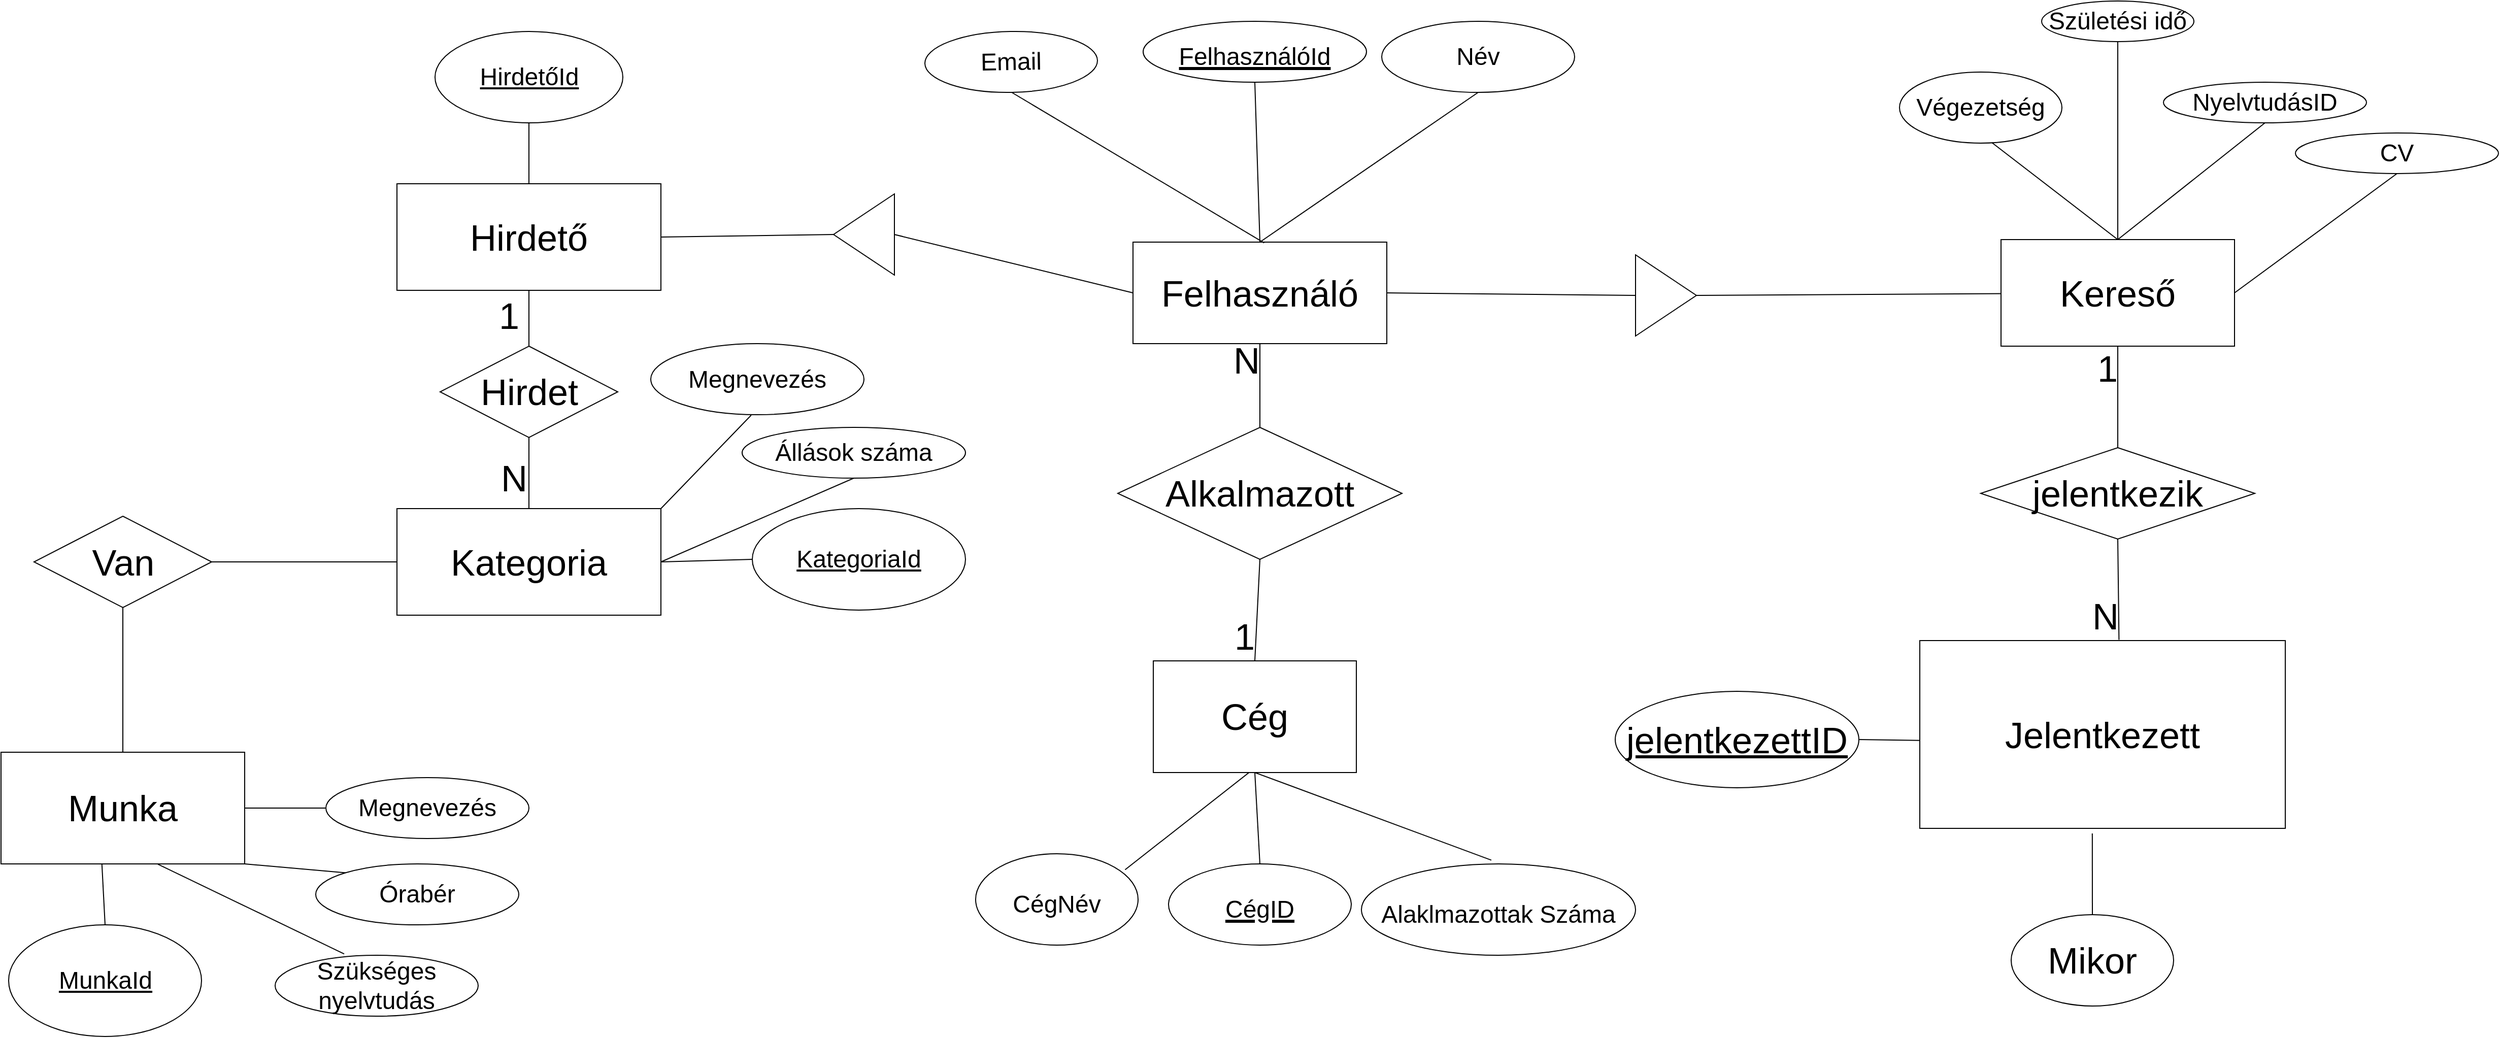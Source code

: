 <mxfile version="21.0.2" type="device"><diagram id="R2lEEEUBdFMjLlhIrx00" name="Page-1"><mxGraphModel dx="2314" dy="764" grid="1" gridSize="10" guides="1" tooltips="1" connect="1" arrows="1" fold="1" page="1" pageScale="1" pageWidth="1654" pageHeight="1169" math="0" shadow="0" extFonts="Permanent Marker^https://fonts.googleapis.com/css?family=Permanent+Marker"><root><mxCell id="0"/><mxCell id="1" parent="0"/><mxCell id="dJzDi09cMe0hp22p39DN-1" value="&lt;font style=&quot;font-size: 36px;&quot;&gt;Felhasználó&lt;/font&gt;" style="rounded=0;whiteSpace=wrap;html=1;" parent="1" vertex="1"><mxGeometry x="1335" y="277.5" width="250" height="100" as="geometry"/></mxCell><mxCell id="dJzDi09cMe0hp22p39DN-2" value="&lt;font style=&quot;font-size: 36px;&quot;&gt;Cég&lt;/font&gt;" style="rounded=0;whiteSpace=wrap;html=1;" parent="1" vertex="1"><mxGeometry x="1355" y="690" width="200" height="110" as="geometry"/></mxCell><mxCell id="dJzDi09cMe0hp22p39DN-3" value="&lt;font style=&quot;font-size: 36px;&quot;&gt;Munka&lt;/font&gt;" style="rounded=0;whiteSpace=wrap;html=1;" parent="1" vertex="1"><mxGeometry x="220" y="780" width="240" height="110" as="geometry"/></mxCell><mxCell id="dJzDi09cMe0hp22p39DN-4" value="&lt;font style=&quot;font-size: 36px;&quot;&gt;Hirdető&lt;/font&gt;" style="rounded=0;whiteSpace=wrap;html=1;" parent="1" vertex="1"><mxGeometry x="610" y="220" width="260" height="105" as="geometry"/></mxCell><mxCell id="dJzDi09cMe0hp22p39DN-5" value="&lt;font style=&quot;font-size: 36px;&quot;&gt;Kereső&lt;/font&gt;" style="rounded=0;whiteSpace=wrap;html=1;" parent="1" vertex="1"><mxGeometry x="2190" y="275" width="230" height="105" as="geometry"/></mxCell><mxCell id="dJzDi09cMe0hp22p39DN-8" value="Alkalmazott" style="shape=rhombus;perimeter=rhombusPerimeter;whiteSpace=wrap;html=1;align=center;fontSize=36;" parent="1" vertex="1"><mxGeometry x="1320" y="460" width="280" height="130" as="geometry"/></mxCell><mxCell id="dJzDi09cMe0hp22p39DN-10" value="&lt;font style=&quot;font-size: 24px;&quot;&gt;CégID&lt;/font&gt;" style="ellipse;whiteSpace=wrap;html=1;align=center;fontStyle=4;fontSize=36;" parent="1" vertex="1"><mxGeometry x="1370" y="890" width="180" height="80" as="geometry"/></mxCell><mxCell id="dJzDi09cMe0hp22p39DN-12" value="&lt;font style=&quot;font-size: 24px;&quot;&gt;CégNév&lt;/font&gt;" style="ellipse;whiteSpace=wrap;html=1;align=center;fontSize=36;" parent="1" vertex="1"><mxGeometry x="1180" y="880" width="160" height="90" as="geometry"/></mxCell><mxCell id="dJzDi09cMe0hp22p39DN-14" value="&lt;font style=&quot;font-size: 24px;&quot;&gt;Alaklmazottak Száma&lt;/font&gt;" style="ellipse;whiteSpace=wrap;html=1;align=center;fontSize=36;" parent="1" vertex="1"><mxGeometry x="1560" y="890" width="270" height="90" as="geometry"/></mxCell><mxCell id="dJzDi09cMe0hp22p39DN-15" value="" style="endArrow=none;html=1;rounded=0;fontSize=36;exitX=0.5;exitY=1;exitDx=0;exitDy=0;entryX=0.5;entryY=0;entryDx=0;entryDy=0;" parent="1" source="dJzDi09cMe0hp22p39DN-2" target="dJzDi09cMe0hp22p39DN-10" edge="1"><mxGeometry width="50" height="50" relative="1" as="geometry"><mxPoint x="1560" y="600" as="sourcePoint"/><mxPoint x="1610" y="550" as="targetPoint"/></mxGeometry></mxCell><mxCell id="dJzDi09cMe0hp22p39DN-16" value="" style="endArrow=none;html=1;rounded=0;fontSize=36;exitX=0.472;exitY=0.999;exitDx=0;exitDy=0;entryX=0.92;entryY=0.175;entryDx=0;entryDy=0;exitPerimeter=0;entryPerimeter=0;" parent="1" source="dJzDi09cMe0hp22p39DN-2" target="dJzDi09cMe0hp22p39DN-12" edge="1"><mxGeometry width="50" height="50" relative="1" as="geometry"><mxPoint x="1470" y="820" as="sourcePoint"/><mxPoint x="1470" y="900" as="targetPoint"/></mxGeometry></mxCell><mxCell id="dJzDi09cMe0hp22p39DN-17" value="" style="endArrow=none;html=1;rounded=0;fontSize=36;entryX=0.5;entryY=1;entryDx=0;entryDy=0;exitX=0.474;exitY=-0.041;exitDx=0;exitDy=0;exitPerimeter=0;" parent="1" source="dJzDi09cMe0hp22p39DN-14" target="dJzDi09cMe0hp22p39DN-2" edge="1"><mxGeometry width="50" height="50" relative="1" as="geometry"><mxPoint x="1560" y="960" as="sourcePoint"/><mxPoint x="1610" y="910" as="targetPoint"/></mxGeometry></mxCell><mxCell id="dJzDi09cMe0hp22p39DN-22" value="" style="endArrow=none;html=1;rounded=0;fontSize=36;exitX=0.5;exitY=1;exitDx=0;exitDy=0;entryX=0.5;entryY=0;entryDx=0;entryDy=0;" parent="1" source="dJzDi09cMe0hp22p39DN-8" target="dJzDi09cMe0hp22p39DN-2" edge="1"><mxGeometry relative="1" as="geometry"><mxPoint x="1470" y="300" as="sourcePoint"/><mxPoint x="1630" y="300" as="targetPoint"/></mxGeometry></mxCell><mxCell id="dJzDi09cMe0hp22p39DN-23" value="1" style="resizable=0;html=1;align=right;verticalAlign=bottom;fontSize=36;" parent="dJzDi09cMe0hp22p39DN-22" connectable="0" vertex="1"><mxGeometry x="1" relative="1" as="geometry"><mxPoint as="offset"/></mxGeometry></mxCell><mxCell id="dJzDi09cMe0hp22p39DN-24" value="" style="endArrow=none;html=1;rounded=0;fontSize=36;entryX=0.5;entryY=1;entryDx=0;entryDy=0;exitX=0.5;exitY=0;exitDx=0;exitDy=0;" parent="1" source="dJzDi09cMe0hp22p39DN-8" target="dJzDi09cMe0hp22p39DN-1" edge="1"><mxGeometry relative="1" as="geometry"><mxPoint x="1470" y="550" as="sourcePoint"/><mxPoint x="1630" y="550" as="targetPoint"/></mxGeometry></mxCell><mxCell id="dJzDi09cMe0hp22p39DN-25" value="N" style="resizable=0;html=1;align=right;verticalAlign=bottom;fontSize=36;" parent="dJzDi09cMe0hp22p39DN-24" connectable="0" vertex="1"><mxGeometry x="1" relative="1" as="geometry"><mxPoint y="40" as="offset"/></mxGeometry></mxCell><mxCell id="dJzDi09cMe0hp22p39DN-26" value="" style="triangle;whiteSpace=wrap;html=1;fontSize=36;" parent="1" vertex="1"><mxGeometry x="1830" y="290" width="60" height="80" as="geometry"/></mxCell><mxCell id="dJzDi09cMe0hp22p39DN-27" value="" style="endArrow=none;html=1;rounded=0;fontSize=36;entryX=1;entryY=0.5;entryDx=0;entryDy=0;exitX=0;exitY=0.5;exitDx=0;exitDy=0;" parent="1" source="dJzDi09cMe0hp22p39DN-26" target="dJzDi09cMe0hp22p39DN-1" edge="1"><mxGeometry width="50" height="50" relative="1" as="geometry"><mxPoint x="1520" y="240" as="sourcePoint"/><mxPoint x="1570" y="190" as="targetPoint"/></mxGeometry></mxCell><mxCell id="dJzDi09cMe0hp22p39DN-30" value="&lt;br&gt;" style="text;html=1;align=center;verticalAlign=middle;resizable=0;points=[];autosize=1;strokeColor=none;fillColor=none;fontSize=36;" parent="1" vertex="1"><mxGeometry x="1680" y="170" width="20" height="60" as="geometry"/></mxCell><mxCell id="dJzDi09cMe0hp22p39DN-31" value="" style="endArrow=none;html=1;rounded=0;fontSize=36;exitX=1;exitY=0.5;exitDx=0;exitDy=0;" parent="1" source="dJzDi09cMe0hp22p39DN-26" target="dJzDi09cMe0hp22p39DN-5" edge="1"><mxGeometry width="50" height="50" relative="1" as="geometry"><mxPoint x="1850" y="210" as="sourcePoint"/><mxPoint x="1620" y="220.0" as="targetPoint"/></mxGeometry></mxCell><mxCell id="dJzDi09cMe0hp22p39DN-32" value="" style="endArrow=none;html=1;rounded=0;fontSize=36;entryX=0;entryY=0.5;entryDx=0;entryDy=0;exitX=0;exitY=0.5;exitDx=0;exitDy=0;" parent="1" source="dJzDi09cMe0hp22p39DN-33" target="dJzDi09cMe0hp22p39DN-1" edge="1"><mxGeometry width="50" height="50" relative="1" as="geometry"><mxPoint x="1220" y="210" as="sourcePoint"/><mxPoint x="1630" y="230.0" as="targetPoint"/></mxGeometry></mxCell><mxCell id="dJzDi09cMe0hp22p39DN-33" value="" style="triangle;whiteSpace=wrap;html=1;fontSize=36;rotation=-180;" parent="1" vertex="1"><mxGeometry x="1040" y="230" width="60" height="80" as="geometry"/></mxCell><mxCell id="dJzDi09cMe0hp22p39DN-35" value="" style="endArrow=none;html=1;rounded=0;fontSize=36;entryX=1;entryY=0.5;entryDx=0;entryDy=0;exitX=1;exitY=0.5;exitDx=0;exitDy=0;" parent="1" source="dJzDi09cMe0hp22p39DN-4" target="dJzDi09cMe0hp22p39DN-33" edge="1"><mxGeometry width="50" height="50" relative="1" as="geometry"><mxPoint x="1850" y="220" as="sourcePoint"/><mxPoint x="1595" y="220" as="targetPoint"/></mxGeometry></mxCell><mxCell id="dJzDi09cMe0hp22p39DN-36" value="&lt;font style=&quot;font-size: 24px;&quot;&gt;FelhasználóId&lt;/font&gt;" style="ellipse;whiteSpace=wrap;html=1;align=center;fontStyle=4;fontSize=36;" parent="1" vertex="1"><mxGeometry x="1345" y="60" width="220" height="60" as="geometry"/></mxCell><mxCell id="dJzDi09cMe0hp22p39DN-37" value="Email" style="ellipse;whiteSpace=wrap;html=1;align=center;fontSize=24;rotation=-1;" parent="1" vertex="1"><mxGeometry x="1130" y="70" width="170" height="60" as="geometry"/></mxCell><mxCell id="dJzDi09cMe0hp22p39DN-38" value="Név" style="ellipse;whiteSpace=wrap;html=1;align=center;fontSize=24;" parent="1" vertex="1"><mxGeometry x="1580" y="60" width="190" height="70" as="geometry"/></mxCell><mxCell id="dJzDi09cMe0hp22p39DN-40" value="Végezetség" style="ellipse;whiteSpace=wrap;html=1;align=center;fontSize=24;" parent="1" vertex="1"><mxGeometry x="2090" y="110" width="160" height="70" as="geometry"/></mxCell><mxCell id="dJzDi09cMe0hp22p39DN-41" value="Születési idő" style="ellipse;whiteSpace=wrap;html=1;align=center;fontSize=24;" parent="1" vertex="1"><mxGeometry x="2230" y="40" width="150" height="40" as="geometry"/></mxCell><mxCell id="dJzDi09cMe0hp22p39DN-42" value="NyelvtudásID" style="ellipse;whiteSpace=wrap;html=1;align=center;fontSize=24;" parent="1" vertex="1"><mxGeometry x="2350" y="120" width="200" height="40" as="geometry"/></mxCell><mxCell id="dJzDi09cMe0hp22p39DN-43" value="" style="endArrow=none;html=1;rounded=0;fontSize=36;entryX=0.5;entryY=0;entryDx=0;entryDy=0;exitX=0.5;exitY=1;exitDx=0;exitDy=0;" parent="1" source="dJzDi09cMe0hp22p39DN-36" target="dJzDi09cMe0hp22p39DN-1" edge="1"><mxGeometry width="50" height="50" relative="1" as="geometry"><mxPoint x="1840" y="340" as="sourcePoint"/><mxPoint x="1590" y="340" as="targetPoint"/></mxGeometry></mxCell><mxCell id="dJzDi09cMe0hp22p39DN-45" value="" style="endArrow=none;html=1;rounded=0;fontSize=36;entryX=0.5;entryY=0;entryDx=0;entryDy=0;exitX=0.5;exitY=1;exitDx=0;exitDy=0;" parent="1" source="dJzDi09cMe0hp22p39DN-38" target="dJzDi09cMe0hp22p39DN-1" edge="1"><mxGeometry width="50" height="50" relative="1" as="geometry"><mxPoint x="1850" y="350" as="sourcePoint"/><mxPoint x="1600" y="350" as="targetPoint"/></mxGeometry></mxCell><mxCell id="dJzDi09cMe0hp22p39DN-46" value="" style="endArrow=none;html=1;rounded=0;fontSize=36;entryX=0.517;entryY=0.008;entryDx=0;entryDy=0;exitX=0.5;exitY=1;exitDx=0;exitDy=0;entryPerimeter=0;" parent="1" source="dJzDi09cMe0hp22p39DN-37" target="dJzDi09cMe0hp22p39DN-1" edge="1"><mxGeometry width="50" height="50" relative="1" as="geometry"><mxPoint x="1860" y="360" as="sourcePoint"/><mxPoint x="1610" y="360" as="targetPoint"/></mxGeometry></mxCell><mxCell id="dJzDi09cMe0hp22p39DN-47" value="" style="endArrow=none;html=1;rounded=0;fontSize=36;entryX=0.5;entryY=0;entryDx=0;entryDy=0;" parent="1" source="dJzDi09cMe0hp22p39DN-41" target="dJzDi09cMe0hp22p39DN-5" edge="1"><mxGeometry width="50" height="50" relative="1" as="geometry"><mxPoint x="1870" y="370" as="sourcePoint"/><mxPoint x="1620" y="370" as="targetPoint"/></mxGeometry></mxCell><mxCell id="dJzDi09cMe0hp22p39DN-48" value="" style="endArrow=none;html=1;rounded=0;fontSize=36;entryX=0.5;entryY=1;entryDx=0;entryDy=0;exitX=0.5;exitY=0;exitDx=0;exitDy=0;" parent="1" source="dJzDi09cMe0hp22p39DN-5" target="dJzDi09cMe0hp22p39DN-42" edge="1"><mxGeometry width="50" height="50" relative="1" as="geometry"><mxPoint x="1880" y="380" as="sourcePoint"/><mxPoint x="1630" y="380" as="targetPoint"/></mxGeometry></mxCell><mxCell id="dJzDi09cMe0hp22p39DN-49" value="" style="endArrow=none;html=1;rounded=0;fontSize=36;entryX=0.5;entryY=0;entryDx=0;entryDy=0;exitX=0.57;exitY=0.995;exitDx=0;exitDy=0;exitPerimeter=0;" parent="1" source="dJzDi09cMe0hp22p39DN-40" target="dJzDi09cMe0hp22p39DN-5" edge="1"><mxGeometry width="50" height="50" relative="1" as="geometry"><mxPoint x="1890" y="390" as="sourcePoint"/><mxPoint x="1640" y="390" as="targetPoint"/></mxGeometry></mxCell><mxCell id="dJzDi09cMe0hp22p39DN-50" value="CV" style="ellipse;whiteSpace=wrap;html=1;align=center;fontSize=24;" parent="1" vertex="1"><mxGeometry x="2480" y="170" width="200" height="40" as="geometry"/></mxCell><mxCell id="dJzDi09cMe0hp22p39DN-52" value="" style="endArrow=none;html=1;rounded=0;fontSize=36;exitX=1;exitY=0.5;exitDx=0;exitDy=0;entryX=0.5;entryY=1;entryDx=0;entryDy=0;" parent="1" source="dJzDi09cMe0hp22p39DN-5" target="dJzDi09cMe0hp22p39DN-50" edge="1"><mxGeometry width="50" height="50" relative="1" as="geometry"><mxPoint x="1900" y="340.0" as="sourcePoint"/><mxPoint x="2200" y="338.193" as="targetPoint"/></mxGeometry></mxCell><mxCell id="dJzDi09cMe0hp22p39DN-53" value="MunkaId" style="ellipse;whiteSpace=wrap;html=1;align=center;fontStyle=4;fontSize=24;" parent="1" vertex="1"><mxGeometry x="227.5" y="950" width="190" height="110" as="geometry"/></mxCell><mxCell id="dJzDi09cMe0hp22p39DN-54" value="&lt;font style=&quot;font-size: 36px;&quot;&gt;Kategoria&lt;/font&gt;" style="rounded=0;whiteSpace=wrap;html=1;" parent="1" vertex="1"><mxGeometry x="610" y="540" width="260" height="105" as="geometry"/></mxCell><mxCell id="dJzDi09cMe0hp22p39DN-55" value="KategoriaId" style="ellipse;whiteSpace=wrap;html=1;align=center;fontStyle=4;fontSize=24;" parent="1" vertex="1"><mxGeometry x="960" y="540" width="210" height="100" as="geometry"/></mxCell><mxCell id="dJzDi09cMe0hp22p39DN-56" value="HirdetőId" style="ellipse;whiteSpace=wrap;html=1;align=center;fontStyle=4;fontSize=24;" parent="1" vertex="1"><mxGeometry x="647.5" y="70" width="185" height="90" as="geometry"/></mxCell><mxCell id="dJzDi09cMe0hp22p39DN-58" value="" style="endArrow=none;html=1;rounded=0;fontSize=36;entryX=0;entryY=0.5;entryDx=0;entryDy=0;exitX=1;exitY=0.5;exitDx=0;exitDy=0;" parent="1" source="dJzDi09cMe0hp22p39DN-54" target="dJzDi09cMe0hp22p39DN-55" edge="1"><mxGeometry width="50" height="50" relative="1" as="geometry"><mxPoint x="880" y="337.5" as="sourcePoint"/><mxPoint x="1050" y="340" as="targetPoint"/></mxGeometry></mxCell><mxCell id="dJzDi09cMe0hp22p39DN-59" value="" style="endArrow=none;html=1;rounded=0;fontSize=36;exitX=0.414;exitY=0.998;exitDx=0;exitDy=0;exitPerimeter=0;entryX=0.5;entryY=0;entryDx=0;entryDy=0;" parent="1" source="dJzDi09cMe0hp22p39DN-3" target="dJzDi09cMe0hp22p39DN-53" edge="1"><mxGeometry width="50" height="50" relative="1" as="geometry"><mxPoint x="480" y="367.5" as="sourcePoint"/><mxPoint x="320" y="970" as="targetPoint"/></mxGeometry></mxCell><mxCell id="dJzDi09cMe0hp22p39DN-60" value="" style="endArrow=none;html=1;rounded=0;fontSize=36;entryX=0.5;entryY=1;entryDx=0;entryDy=0;exitX=0.5;exitY=0;exitDx=0;exitDy=0;" parent="1" source="dJzDi09cMe0hp22p39DN-4" target="dJzDi09cMe0hp22p39DN-56" edge="1"><mxGeometry width="50" height="50" relative="1" as="geometry"><mxPoint x="900" y="357.5" as="sourcePoint"/><mxPoint x="1070" y="360" as="targetPoint"/></mxGeometry></mxCell><mxCell id="dJzDi09cMe0hp22p39DN-62" value="Hirdet" style="shape=rhombus;perimeter=rhombusPerimeter;whiteSpace=wrap;html=1;align=center;fontSize=36;" parent="1" vertex="1"><mxGeometry x="652.5" y="380" width="175" height="90" as="geometry"/></mxCell><mxCell id="dJzDi09cMe0hp22p39DN-64" value="" style="endArrow=none;html=1;rounded=0;fontSize=36;entryX=0.5;entryY=0;entryDx=0;entryDy=0;exitX=0.5;exitY=1;exitDx=0;exitDy=0;" parent="1" source="dJzDi09cMe0hp22p39DN-4" target="dJzDi09cMe0hp22p39DN-62" edge="1"><mxGeometry width="50" height="50" relative="1" as="geometry"><mxPoint x="880" y="282.5" as="sourcePoint"/><mxPoint x="1050" y="280" as="targetPoint"/></mxGeometry></mxCell><mxCell id="dJzDi09cMe0hp22p39DN-65" value="" style="endArrow=none;html=1;rounded=0;fontSize=36;entryX=0.5;entryY=0;entryDx=0;entryDy=0;exitX=0.5;exitY=1;exitDx=0;exitDy=0;" parent="1" source="dJzDi09cMe0hp22p39DN-62" target="dJzDi09cMe0hp22p39DN-54" edge="1"><mxGeometry width="50" height="50" relative="1" as="geometry"><mxPoint x="750" y="335" as="sourcePoint"/><mxPoint x="745" y="380" as="targetPoint"/></mxGeometry></mxCell><mxCell id="dJzDi09cMe0hp22p39DN-66" value="Megnevezés" style="ellipse;whiteSpace=wrap;html=1;align=center;fontSize=24;" parent="1" vertex="1"><mxGeometry x="860" y="377.5" width="210" height="70" as="geometry"/></mxCell><mxCell id="dJzDi09cMe0hp22p39DN-67" value="Állások száma" style="ellipse;whiteSpace=wrap;html=1;align=center;fontSize=24;" parent="1" vertex="1"><mxGeometry x="950" y="460" width="220" height="50" as="geometry"/></mxCell><mxCell id="dJzDi09cMe0hp22p39DN-68" value="" style="endArrow=none;html=1;rounded=0;fontSize=36;entryX=0.5;entryY=1;entryDx=0;entryDy=0;exitX=1;exitY=0.5;exitDx=0;exitDy=0;" parent="1" source="dJzDi09cMe0hp22p39DN-54" target="dJzDi09cMe0hp22p39DN-67" edge="1"><mxGeometry width="50" height="50" relative="1" as="geometry"><mxPoint x="1110" y="280" as="sourcePoint"/><mxPoint x="1345" y="337.5" as="targetPoint"/></mxGeometry></mxCell><mxCell id="dJzDi09cMe0hp22p39DN-69" value="" style="endArrow=none;html=1;rounded=0;fontSize=36;entryX=0.471;entryY=1.007;entryDx=0;entryDy=0;exitX=1;exitY=0;exitDx=0;exitDy=0;entryPerimeter=0;" parent="1" source="dJzDi09cMe0hp22p39DN-54" target="dJzDi09cMe0hp22p39DN-66" edge="1"><mxGeometry width="50" height="50" relative="1" as="geometry"><mxPoint x="1120" y="290" as="sourcePoint"/><mxPoint x="1355" y="347.5" as="targetPoint"/></mxGeometry></mxCell><mxCell id="dJzDi09cMe0hp22p39DN-71" value="Megnevezés" style="ellipse;whiteSpace=wrap;html=1;align=center;fontSize=24;" parent="1" vertex="1"><mxGeometry x="540" y="805" width="200" height="60" as="geometry"/></mxCell><mxCell id="dJzDi09cMe0hp22p39DN-72" value="" style="endArrow=none;html=1;rounded=0;fontSize=36;entryX=0;entryY=0.5;entryDx=0;entryDy=0;exitX=1;exitY=0.5;exitDx=0;exitDy=0;" parent="1" source="dJzDi09cMe0hp22p39DN-3" target="dJzDi09cMe0hp22p39DN-71" edge="1"><mxGeometry width="50" height="50" relative="1" as="geometry"><mxPoint x="470" y="622.5" as="sourcePoint"/><mxPoint x="560.0" y="620" as="targetPoint"/></mxGeometry></mxCell><mxCell id="dJzDi09cMe0hp22p39DN-73" value="Órabér" style="ellipse;whiteSpace=wrap;html=1;align=center;fontSize=24;" parent="1" vertex="1"><mxGeometry x="530" y="890" width="200" height="60" as="geometry"/></mxCell><mxCell id="dJzDi09cMe0hp22p39DN-74" value="" style="endArrow=none;html=1;rounded=0;fontSize=36;entryX=0;entryY=0;entryDx=0;entryDy=0;exitX=1;exitY=1;exitDx=0;exitDy=0;" parent="1" source="dJzDi09cMe0hp22p39DN-3" target="dJzDi09cMe0hp22p39DN-73" edge="1"><mxGeometry width="50" height="50" relative="1" as="geometry"><mxPoint x="470" y="845" as="sourcePoint"/><mxPoint x="550" y="845" as="targetPoint"/></mxGeometry></mxCell><mxCell id="dJzDi09cMe0hp22p39DN-75" value="Szükséges nyelvtudás" style="ellipse;whiteSpace=wrap;html=1;align=center;fontSize=24;" parent="1" vertex="1"><mxGeometry x="490" y="980" width="200" height="60" as="geometry"/></mxCell><mxCell id="dJzDi09cMe0hp22p39DN-76" value="" style="endArrow=none;html=1;rounded=0;fontSize=36;entryX=0.34;entryY=-0.022;entryDx=0;entryDy=0;exitX=0.644;exitY=1.003;exitDx=0;exitDy=0;exitPerimeter=0;entryPerimeter=0;" parent="1" source="dJzDi09cMe0hp22p39DN-3" target="dJzDi09cMe0hp22p39DN-75" edge="1"><mxGeometry width="50" height="50" relative="1" as="geometry"><mxPoint x="470" y="900" as="sourcePoint"/><mxPoint x="569.289" y="908.787" as="targetPoint"/></mxGeometry></mxCell><mxCell id="dJzDi09cMe0hp22p39DN-77" value="Van" style="shape=rhombus;perimeter=rhombusPerimeter;whiteSpace=wrap;html=1;align=center;fontSize=36;" parent="1" vertex="1"><mxGeometry x="252.5" y="547.5" width="175" height="90" as="geometry"/></mxCell><mxCell id="dJzDi09cMe0hp22p39DN-78" value="" style="endArrow=none;html=1;rounded=0;fontSize=24;exitX=1;exitY=0.5;exitDx=0;exitDy=0;entryX=0;entryY=0.5;entryDx=0;entryDy=0;" parent="1" source="dJzDi09cMe0hp22p39DN-77" target="dJzDi09cMe0hp22p39DN-54" edge="1"><mxGeometry width="50" height="50" relative="1" as="geometry"><mxPoint x="1650" y="650" as="sourcePoint"/><mxPoint x="1700" y="600" as="targetPoint"/></mxGeometry></mxCell><mxCell id="dJzDi09cMe0hp22p39DN-79" value="" style="endArrow=none;html=1;rounded=0;fontSize=24;entryX=0.5;entryY=0;entryDx=0;entryDy=0;exitX=0.5;exitY=1;exitDx=0;exitDy=0;" parent="1" source="dJzDi09cMe0hp22p39DN-77" target="dJzDi09cMe0hp22p39DN-3" edge="1"><mxGeometry width="50" height="50" relative="1" as="geometry"><mxPoint x="330" y="650" as="sourcePoint"/><mxPoint x="620" y="602.5" as="targetPoint"/></mxGeometry></mxCell><mxCell id="JH1Rzvyt0lODNwd-PTjz-3" value="Jelentkezett" style="whiteSpace=wrap;html=1;align=center;fontSize=36;" parent="1" vertex="1"><mxGeometry x="2110" y="670" width="360" height="185" as="geometry"/></mxCell><mxCell id="JH1Rzvyt0lODNwd-PTjz-5" value="jelentkezik" style="shape=rhombus;perimeter=rhombusPerimeter;whiteSpace=wrap;html=1;align=center;fontSize=36;" parent="1" vertex="1"><mxGeometry x="2170" y="480" width="270" height="90" as="geometry"/></mxCell><mxCell id="JH1Rzvyt0lODNwd-PTjz-6" value="" style="endArrow=none;html=1;rounded=0;fontSize=36;entryX=0.5;entryY=1;entryDx=0;entryDy=0;" parent="1" source="JH1Rzvyt0lODNwd-PTjz-5" target="dJzDi09cMe0hp22p39DN-5" edge="1"><mxGeometry relative="1" as="geometry"><mxPoint x="1600" y="540" as="sourcePoint"/><mxPoint x="1760" y="540" as="targetPoint"/></mxGeometry></mxCell><mxCell id="JH1Rzvyt0lODNwd-PTjz-7" value="1" style="resizable=0;html=1;align=right;verticalAlign=bottom;fontSize=36;" parent="JH1Rzvyt0lODNwd-PTjz-6" connectable="0" vertex="1"><mxGeometry x="1" relative="1" as="geometry"><mxPoint y="45" as="offset"/></mxGeometry></mxCell><mxCell id="JH1Rzvyt0lODNwd-PTjz-8" value="" style="endArrow=none;html=1;rounded=0;fontSize=36;entryX=0.545;entryY=-0.004;entryDx=0;entryDy=0;entryPerimeter=0;exitX=0.5;exitY=1;exitDx=0;exitDy=0;" parent="1" source="JH1Rzvyt0lODNwd-PTjz-5" target="JH1Rzvyt0lODNwd-PTjz-3" edge="1"><mxGeometry relative="1" as="geometry"><mxPoint x="1600" y="540" as="sourcePoint"/><mxPoint x="1760" y="540" as="targetPoint"/></mxGeometry></mxCell><mxCell id="JH1Rzvyt0lODNwd-PTjz-9" value="N" style="resizable=0;html=1;align=right;verticalAlign=bottom;fontSize=36;" parent="JH1Rzvyt0lODNwd-PTjz-8" connectable="0" vertex="1"><mxGeometry x="1" relative="1" as="geometry"/></mxCell><mxCell id="JH1Rzvyt0lODNwd-PTjz-10" value="" style="endArrow=none;html=1;rounded=0;fontSize=36;entryX=0.001;entryY=0.532;entryDx=0;entryDy=0;entryPerimeter=0;exitX=1;exitY=0.5;exitDx=0;exitDy=0;" parent="1" source="JH1Rzvyt0lODNwd-PTjz-11" target="JH1Rzvyt0lODNwd-PTjz-3" edge="1"><mxGeometry relative="1" as="geometry"><mxPoint x="1990" y="763" as="sourcePoint"/><mxPoint x="2100" y="750" as="targetPoint"/></mxGeometry></mxCell><mxCell id="JH1Rzvyt0lODNwd-PTjz-11" value="jelentkezettID" style="ellipse;whiteSpace=wrap;html=1;align=center;fontStyle=4;fontSize=36;" parent="1" vertex="1"><mxGeometry x="1810" y="720" width="240" height="95" as="geometry"/></mxCell><mxCell id="JH1Rzvyt0lODNwd-PTjz-13" value="Mikor" style="ellipse;whiteSpace=wrap;html=1;align=center;fontSize=36;" parent="1" vertex="1"><mxGeometry x="2200" y="940" width="160" height="90" as="geometry"/></mxCell><mxCell id="JH1Rzvyt0lODNwd-PTjz-15" value="" style="endArrow=none;html=1;rounded=0;fontSize=36;exitX=0.5;exitY=0;exitDx=0;exitDy=0;entryX=0.472;entryY=1.027;entryDx=0;entryDy=0;entryPerimeter=0;" parent="1" source="JH1Rzvyt0lODNwd-PTjz-13" target="JH1Rzvyt0lODNwd-PTjz-3" edge="1"><mxGeometry width="50" height="50" relative="1" as="geometry"><mxPoint x="1610" y="740" as="sourcePoint"/><mxPoint x="1660" y="690" as="targetPoint"/></mxGeometry></mxCell><mxCell id="JH1Rzvyt0lODNwd-PTjz-16" value="1" style="text;html=1;align=center;verticalAlign=middle;resizable=0;points=[];autosize=1;strokeColor=none;fillColor=none;fontSize=36;" parent="1" vertex="1"><mxGeometry x="700" y="320" width="40" height="60" as="geometry"/></mxCell><mxCell id="JH1Rzvyt0lODNwd-PTjz-18" value="N" style="text;html=1;align=center;verticalAlign=middle;resizable=0;points=[];autosize=1;strokeColor=none;fillColor=none;fontSize=36;" parent="1" vertex="1"><mxGeometry x="700" y="480" width="50" height="60" as="geometry"/></mxCell></root></mxGraphModel></diagram></mxfile>